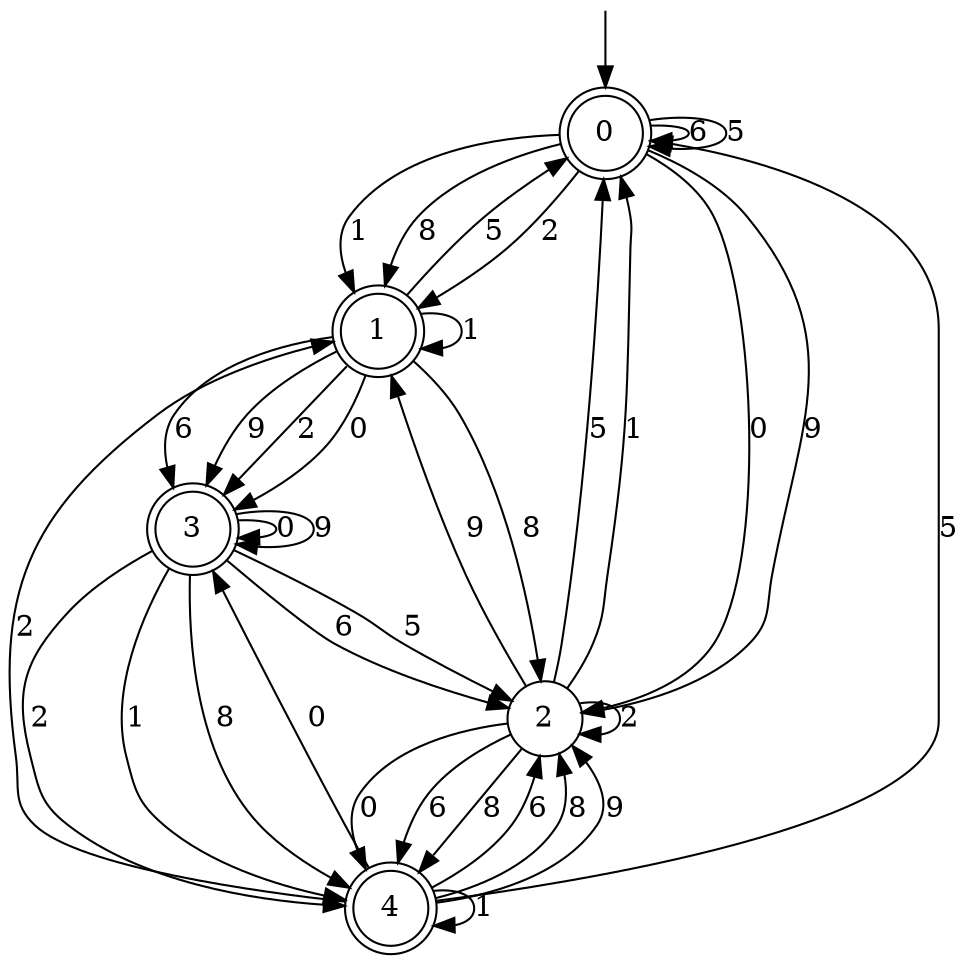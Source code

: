 digraph g {

	s0 [shape="doublecircle" label="0"];
	s1 [shape="doublecircle" label="1"];
	s2 [shape="circle" label="2"];
	s3 [shape="doublecircle" label="3"];
	s4 [shape="doublecircle" label="4"];
	s0 -> s1 [label="2"];
	s0 -> s2 [label="0"];
	s0 -> s0 [label="6"];
	s0 -> s0 [label="5"];
	s0 -> s1 [label="1"];
	s0 -> s1 [label="8"];
	s0 -> s2 [label="9"];
	s1 -> s3 [label="2"];
	s1 -> s3 [label="0"];
	s1 -> s3 [label="6"];
	s1 -> s0 [label="5"];
	s1 -> s1 [label="1"];
	s1 -> s2 [label="8"];
	s1 -> s3 [label="9"];
	s2 -> s2 [label="2"];
	s2 -> s4 [label="0"];
	s2 -> s4 [label="6"];
	s2 -> s0 [label="5"];
	s2 -> s0 [label="1"];
	s2 -> s4 [label="8"];
	s2 -> s1 [label="9"];
	s3 -> s4 [label="2"];
	s3 -> s3 [label="0"];
	s3 -> s2 [label="6"];
	s3 -> s2 [label="5"];
	s3 -> s4 [label="1"];
	s3 -> s4 [label="8"];
	s3 -> s3 [label="9"];
	s4 -> s1 [label="2"];
	s4 -> s3 [label="0"];
	s4 -> s2 [label="6"];
	s4 -> s0 [label="5"];
	s4 -> s4 [label="1"];
	s4 -> s2 [label="8"];
	s4 -> s2 [label="9"];

__start0 [label="" shape="none" width="0" height="0"];
__start0 -> s0;

}
